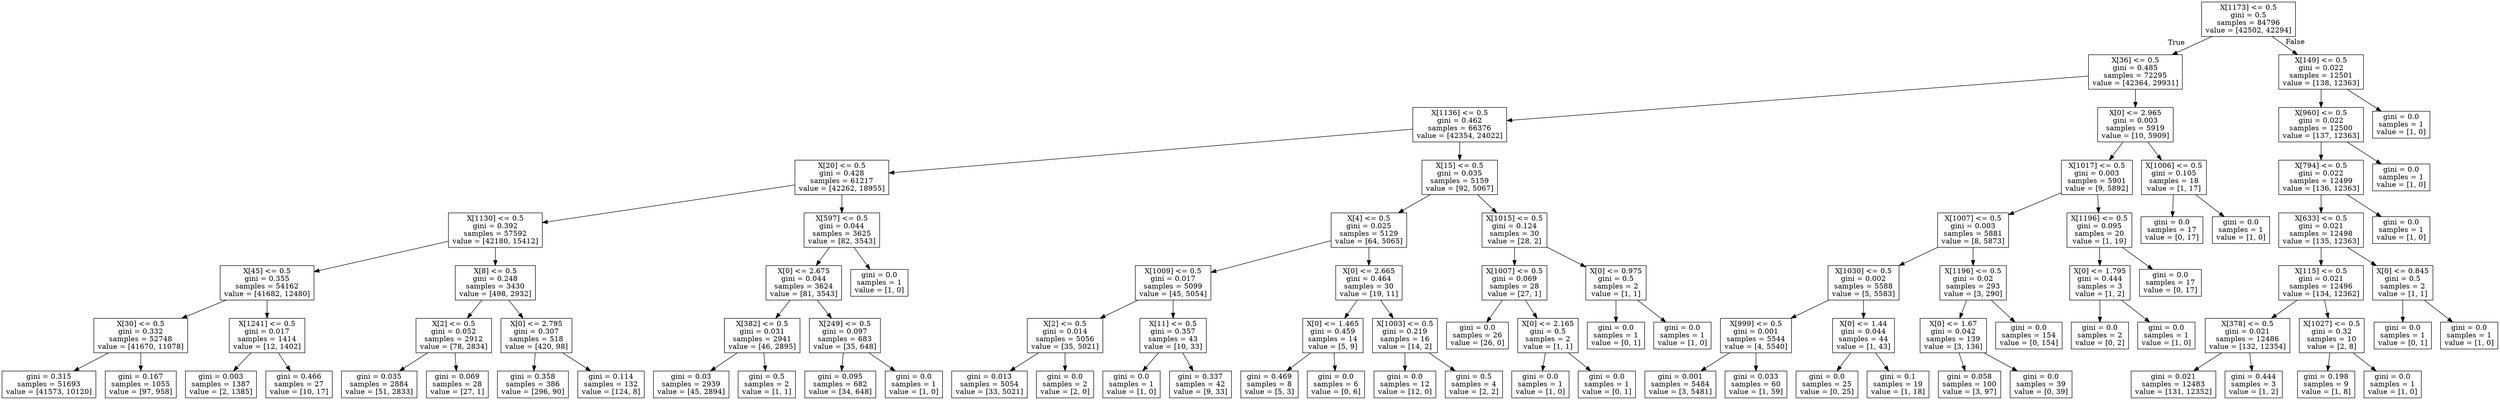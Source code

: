 digraph Tree {
node [shape=box] ;
0 [label="X[1173] <= 0.5\ngini = 0.5\nsamples = 84796\nvalue = [42502, 42294]"] ;
1 [label="X[36] <= 0.5\ngini = 0.485\nsamples = 72295\nvalue = [42364, 29931]"] ;
0 -> 1 [labeldistance=2.5, labelangle=45, headlabel="True"] ;
2 [label="X[1136] <= 0.5\ngini = 0.462\nsamples = 66376\nvalue = [42354, 24022]"] ;
1 -> 2 ;
3 [label="X[20] <= 0.5\ngini = 0.428\nsamples = 61217\nvalue = [42262, 18955]"] ;
2 -> 3 ;
4 [label="X[1130] <= 0.5\ngini = 0.392\nsamples = 57592\nvalue = [42180, 15412]"] ;
3 -> 4 ;
5 [label="X[45] <= 0.5\ngini = 0.355\nsamples = 54162\nvalue = [41682, 12480]"] ;
4 -> 5 ;
6 [label="X[30] <= 0.5\ngini = 0.332\nsamples = 52748\nvalue = [41670, 11078]"] ;
5 -> 6 ;
7 [label="gini = 0.315\nsamples = 51693\nvalue = [41573, 10120]"] ;
6 -> 7 ;
8 [label="gini = 0.167\nsamples = 1055\nvalue = [97, 958]"] ;
6 -> 8 ;
9 [label="X[1241] <= 0.5\ngini = 0.017\nsamples = 1414\nvalue = [12, 1402]"] ;
5 -> 9 ;
10 [label="gini = 0.003\nsamples = 1387\nvalue = [2, 1385]"] ;
9 -> 10 ;
11 [label="gini = 0.466\nsamples = 27\nvalue = [10, 17]"] ;
9 -> 11 ;
12 [label="X[8] <= 0.5\ngini = 0.248\nsamples = 3430\nvalue = [498, 2932]"] ;
4 -> 12 ;
13 [label="X[2] <= 0.5\ngini = 0.052\nsamples = 2912\nvalue = [78, 2834]"] ;
12 -> 13 ;
14 [label="gini = 0.035\nsamples = 2884\nvalue = [51, 2833]"] ;
13 -> 14 ;
15 [label="gini = 0.069\nsamples = 28\nvalue = [27, 1]"] ;
13 -> 15 ;
16 [label="X[0] <= 2.795\ngini = 0.307\nsamples = 518\nvalue = [420, 98]"] ;
12 -> 16 ;
17 [label="gini = 0.358\nsamples = 386\nvalue = [296, 90]"] ;
16 -> 17 ;
18 [label="gini = 0.114\nsamples = 132\nvalue = [124, 8]"] ;
16 -> 18 ;
19 [label="X[597] <= 0.5\ngini = 0.044\nsamples = 3625\nvalue = [82, 3543]"] ;
3 -> 19 ;
20 [label="X[0] <= 2.675\ngini = 0.044\nsamples = 3624\nvalue = [81, 3543]"] ;
19 -> 20 ;
21 [label="X[382] <= 0.5\ngini = 0.031\nsamples = 2941\nvalue = [46, 2895]"] ;
20 -> 21 ;
22 [label="gini = 0.03\nsamples = 2939\nvalue = [45, 2894]"] ;
21 -> 22 ;
23 [label="gini = 0.5\nsamples = 2\nvalue = [1, 1]"] ;
21 -> 23 ;
24 [label="X[249] <= 0.5\ngini = 0.097\nsamples = 683\nvalue = [35, 648]"] ;
20 -> 24 ;
25 [label="gini = 0.095\nsamples = 682\nvalue = [34, 648]"] ;
24 -> 25 ;
26 [label="gini = 0.0\nsamples = 1\nvalue = [1, 0]"] ;
24 -> 26 ;
27 [label="gini = 0.0\nsamples = 1\nvalue = [1, 0]"] ;
19 -> 27 ;
28 [label="X[15] <= 0.5\ngini = 0.035\nsamples = 5159\nvalue = [92, 5067]"] ;
2 -> 28 ;
29 [label="X[4] <= 0.5\ngini = 0.025\nsamples = 5129\nvalue = [64, 5065]"] ;
28 -> 29 ;
30 [label="X[1009] <= 0.5\ngini = 0.017\nsamples = 5099\nvalue = [45, 5054]"] ;
29 -> 30 ;
31 [label="X[2] <= 0.5\ngini = 0.014\nsamples = 5056\nvalue = [35, 5021]"] ;
30 -> 31 ;
32 [label="gini = 0.013\nsamples = 5054\nvalue = [33, 5021]"] ;
31 -> 32 ;
33 [label="gini = 0.0\nsamples = 2\nvalue = [2, 0]"] ;
31 -> 33 ;
34 [label="X[11] <= 0.5\ngini = 0.357\nsamples = 43\nvalue = [10, 33]"] ;
30 -> 34 ;
35 [label="gini = 0.0\nsamples = 1\nvalue = [1, 0]"] ;
34 -> 35 ;
36 [label="gini = 0.337\nsamples = 42\nvalue = [9, 33]"] ;
34 -> 36 ;
37 [label="X[0] <= 2.665\ngini = 0.464\nsamples = 30\nvalue = [19, 11]"] ;
29 -> 37 ;
38 [label="X[0] <= 1.465\ngini = 0.459\nsamples = 14\nvalue = [5, 9]"] ;
37 -> 38 ;
39 [label="gini = 0.469\nsamples = 8\nvalue = [5, 3]"] ;
38 -> 39 ;
40 [label="gini = 0.0\nsamples = 6\nvalue = [0, 6]"] ;
38 -> 40 ;
41 [label="X[1003] <= 0.5\ngini = 0.219\nsamples = 16\nvalue = [14, 2]"] ;
37 -> 41 ;
42 [label="gini = 0.0\nsamples = 12\nvalue = [12, 0]"] ;
41 -> 42 ;
43 [label="gini = 0.5\nsamples = 4\nvalue = [2, 2]"] ;
41 -> 43 ;
44 [label="X[1015] <= 0.5\ngini = 0.124\nsamples = 30\nvalue = [28, 2]"] ;
28 -> 44 ;
45 [label="X[1007] <= 0.5\ngini = 0.069\nsamples = 28\nvalue = [27, 1]"] ;
44 -> 45 ;
46 [label="gini = 0.0\nsamples = 26\nvalue = [26, 0]"] ;
45 -> 46 ;
47 [label="X[0] <= 2.165\ngini = 0.5\nsamples = 2\nvalue = [1, 1]"] ;
45 -> 47 ;
48 [label="gini = 0.0\nsamples = 1\nvalue = [1, 0]"] ;
47 -> 48 ;
49 [label="gini = 0.0\nsamples = 1\nvalue = [0, 1]"] ;
47 -> 49 ;
50 [label="X[0] <= 0.975\ngini = 0.5\nsamples = 2\nvalue = [1, 1]"] ;
44 -> 50 ;
51 [label="gini = 0.0\nsamples = 1\nvalue = [0, 1]"] ;
50 -> 51 ;
52 [label="gini = 0.0\nsamples = 1\nvalue = [1, 0]"] ;
50 -> 52 ;
53 [label="X[0] <= 2.965\ngini = 0.003\nsamples = 5919\nvalue = [10, 5909]"] ;
1 -> 53 ;
54 [label="X[1017] <= 0.5\ngini = 0.003\nsamples = 5901\nvalue = [9, 5892]"] ;
53 -> 54 ;
55 [label="X[1007] <= 0.5\ngini = 0.003\nsamples = 5881\nvalue = [8, 5873]"] ;
54 -> 55 ;
56 [label="X[1030] <= 0.5\ngini = 0.002\nsamples = 5588\nvalue = [5, 5583]"] ;
55 -> 56 ;
57 [label="X[999] <= 0.5\ngini = 0.001\nsamples = 5544\nvalue = [4, 5540]"] ;
56 -> 57 ;
58 [label="gini = 0.001\nsamples = 5484\nvalue = [3, 5481]"] ;
57 -> 58 ;
59 [label="gini = 0.033\nsamples = 60\nvalue = [1, 59]"] ;
57 -> 59 ;
60 [label="X[0] <= 1.44\ngini = 0.044\nsamples = 44\nvalue = [1, 43]"] ;
56 -> 60 ;
61 [label="gini = 0.0\nsamples = 25\nvalue = [0, 25]"] ;
60 -> 61 ;
62 [label="gini = 0.1\nsamples = 19\nvalue = [1, 18]"] ;
60 -> 62 ;
63 [label="X[1196] <= 0.5\ngini = 0.02\nsamples = 293\nvalue = [3, 290]"] ;
55 -> 63 ;
64 [label="X[0] <= 1.67\ngini = 0.042\nsamples = 139\nvalue = [3, 136]"] ;
63 -> 64 ;
65 [label="gini = 0.058\nsamples = 100\nvalue = [3, 97]"] ;
64 -> 65 ;
66 [label="gini = 0.0\nsamples = 39\nvalue = [0, 39]"] ;
64 -> 66 ;
67 [label="gini = 0.0\nsamples = 154\nvalue = [0, 154]"] ;
63 -> 67 ;
68 [label="X[1196] <= 0.5\ngini = 0.095\nsamples = 20\nvalue = [1, 19]"] ;
54 -> 68 ;
69 [label="X[0] <= 1.795\ngini = 0.444\nsamples = 3\nvalue = [1, 2]"] ;
68 -> 69 ;
70 [label="gini = 0.0\nsamples = 2\nvalue = [0, 2]"] ;
69 -> 70 ;
71 [label="gini = 0.0\nsamples = 1\nvalue = [1, 0]"] ;
69 -> 71 ;
72 [label="gini = 0.0\nsamples = 17\nvalue = [0, 17]"] ;
68 -> 72 ;
73 [label="X[1006] <= 0.5\ngini = 0.105\nsamples = 18\nvalue = [1, 17]"] ;
53 -> 73 ;
74 [label="gini = 0.0\nsamples = 17\nvalue = [0, 17]"] ;
73 -> 74 ;
75 [label="gini = 0.0\nsamples = 1\nvalue = [1, 0]"] ;
73 -> 75 ;
76 [label="X[149] <= 0.5\ngini = 0.022\nsamples = 12501\nvalue = [138, 12363]"] ;
0 -> 76 [labeldistance=2.5, labelangle=-45, headlabel="False"] ;
77 [label="X[960] <= 0.5\ngini = 0.022\nsamples = 12500\nvalue = [137, 12363]"] ;
76 -> 77 ;
78 [label="X[794] <= 0.5\ngini = 0.022\nsamples = 12499\nvalue = [136, 12363]"] ;
77 -> 78 ;
79 [label="X[633] <= 0.5\ngini = 0.021\nsamples = 12498\nvalue = [135, 12363]"] ;
78 -> 79 ;
80 [label="X[115] <= 0.5\ngini = 0.021\nsamples = 12496\nvalue = [134, 12362]"] ;
79 -> 80 ;
81 [label="X[378] <= 0.5\ngini = 0.021\nsamples = 12486\nvalue = [132, 12354]"] ;
80 -> 81 ;
82 [label="gini = 0.021\nsamples = 12483\nvalue = [131, 12352]"] ;
81 -> 82 ;
83 [label="gini = 0.444\nsamples = 3\nvalue = [1, 2]"] ;
81 -> 83 ;
84 [label="X[1027] <= 0.5\ngini = 0.32\nsamples = 10\nvalue = [2, 8]"] ;
80 -> 84 ;
85 [label="gini = 0.198\nsamples = 9\nvalue = [1, 8]"] ;
84 -> 85 ;
86 [label="gini = 0.0\nsamples = 1\nvalue = [1, 0]"] ;
84 -> 86 ;
87 [label="X[0] <= 0.845\ngini = 0.5\nsamples = 2\nvalue = [1, 1]"] ;
79 -> 87 ;
88 [label="gini = 0.0\nsamples = 1\nvalue = [0, 1]"] ;
87 -> 88 ;
89 [label="gini = 0.0\nsamples = 1\nvalue = [1, 0]"] ;
87 -> 89 ;
90 [label="gini = 0.0\nsamples = 1\nvalue = [1, 0]"] ;
78 -> 90 ;
91 [label="gini = 0.0\nsamples = 1\nvalue = [1, 0]"] ;
77 -> 91 ;
92 [label="gini = 0.0\nsamples = 1\nvalue = [1, 0]"] ;
76 -> 92 ;
}